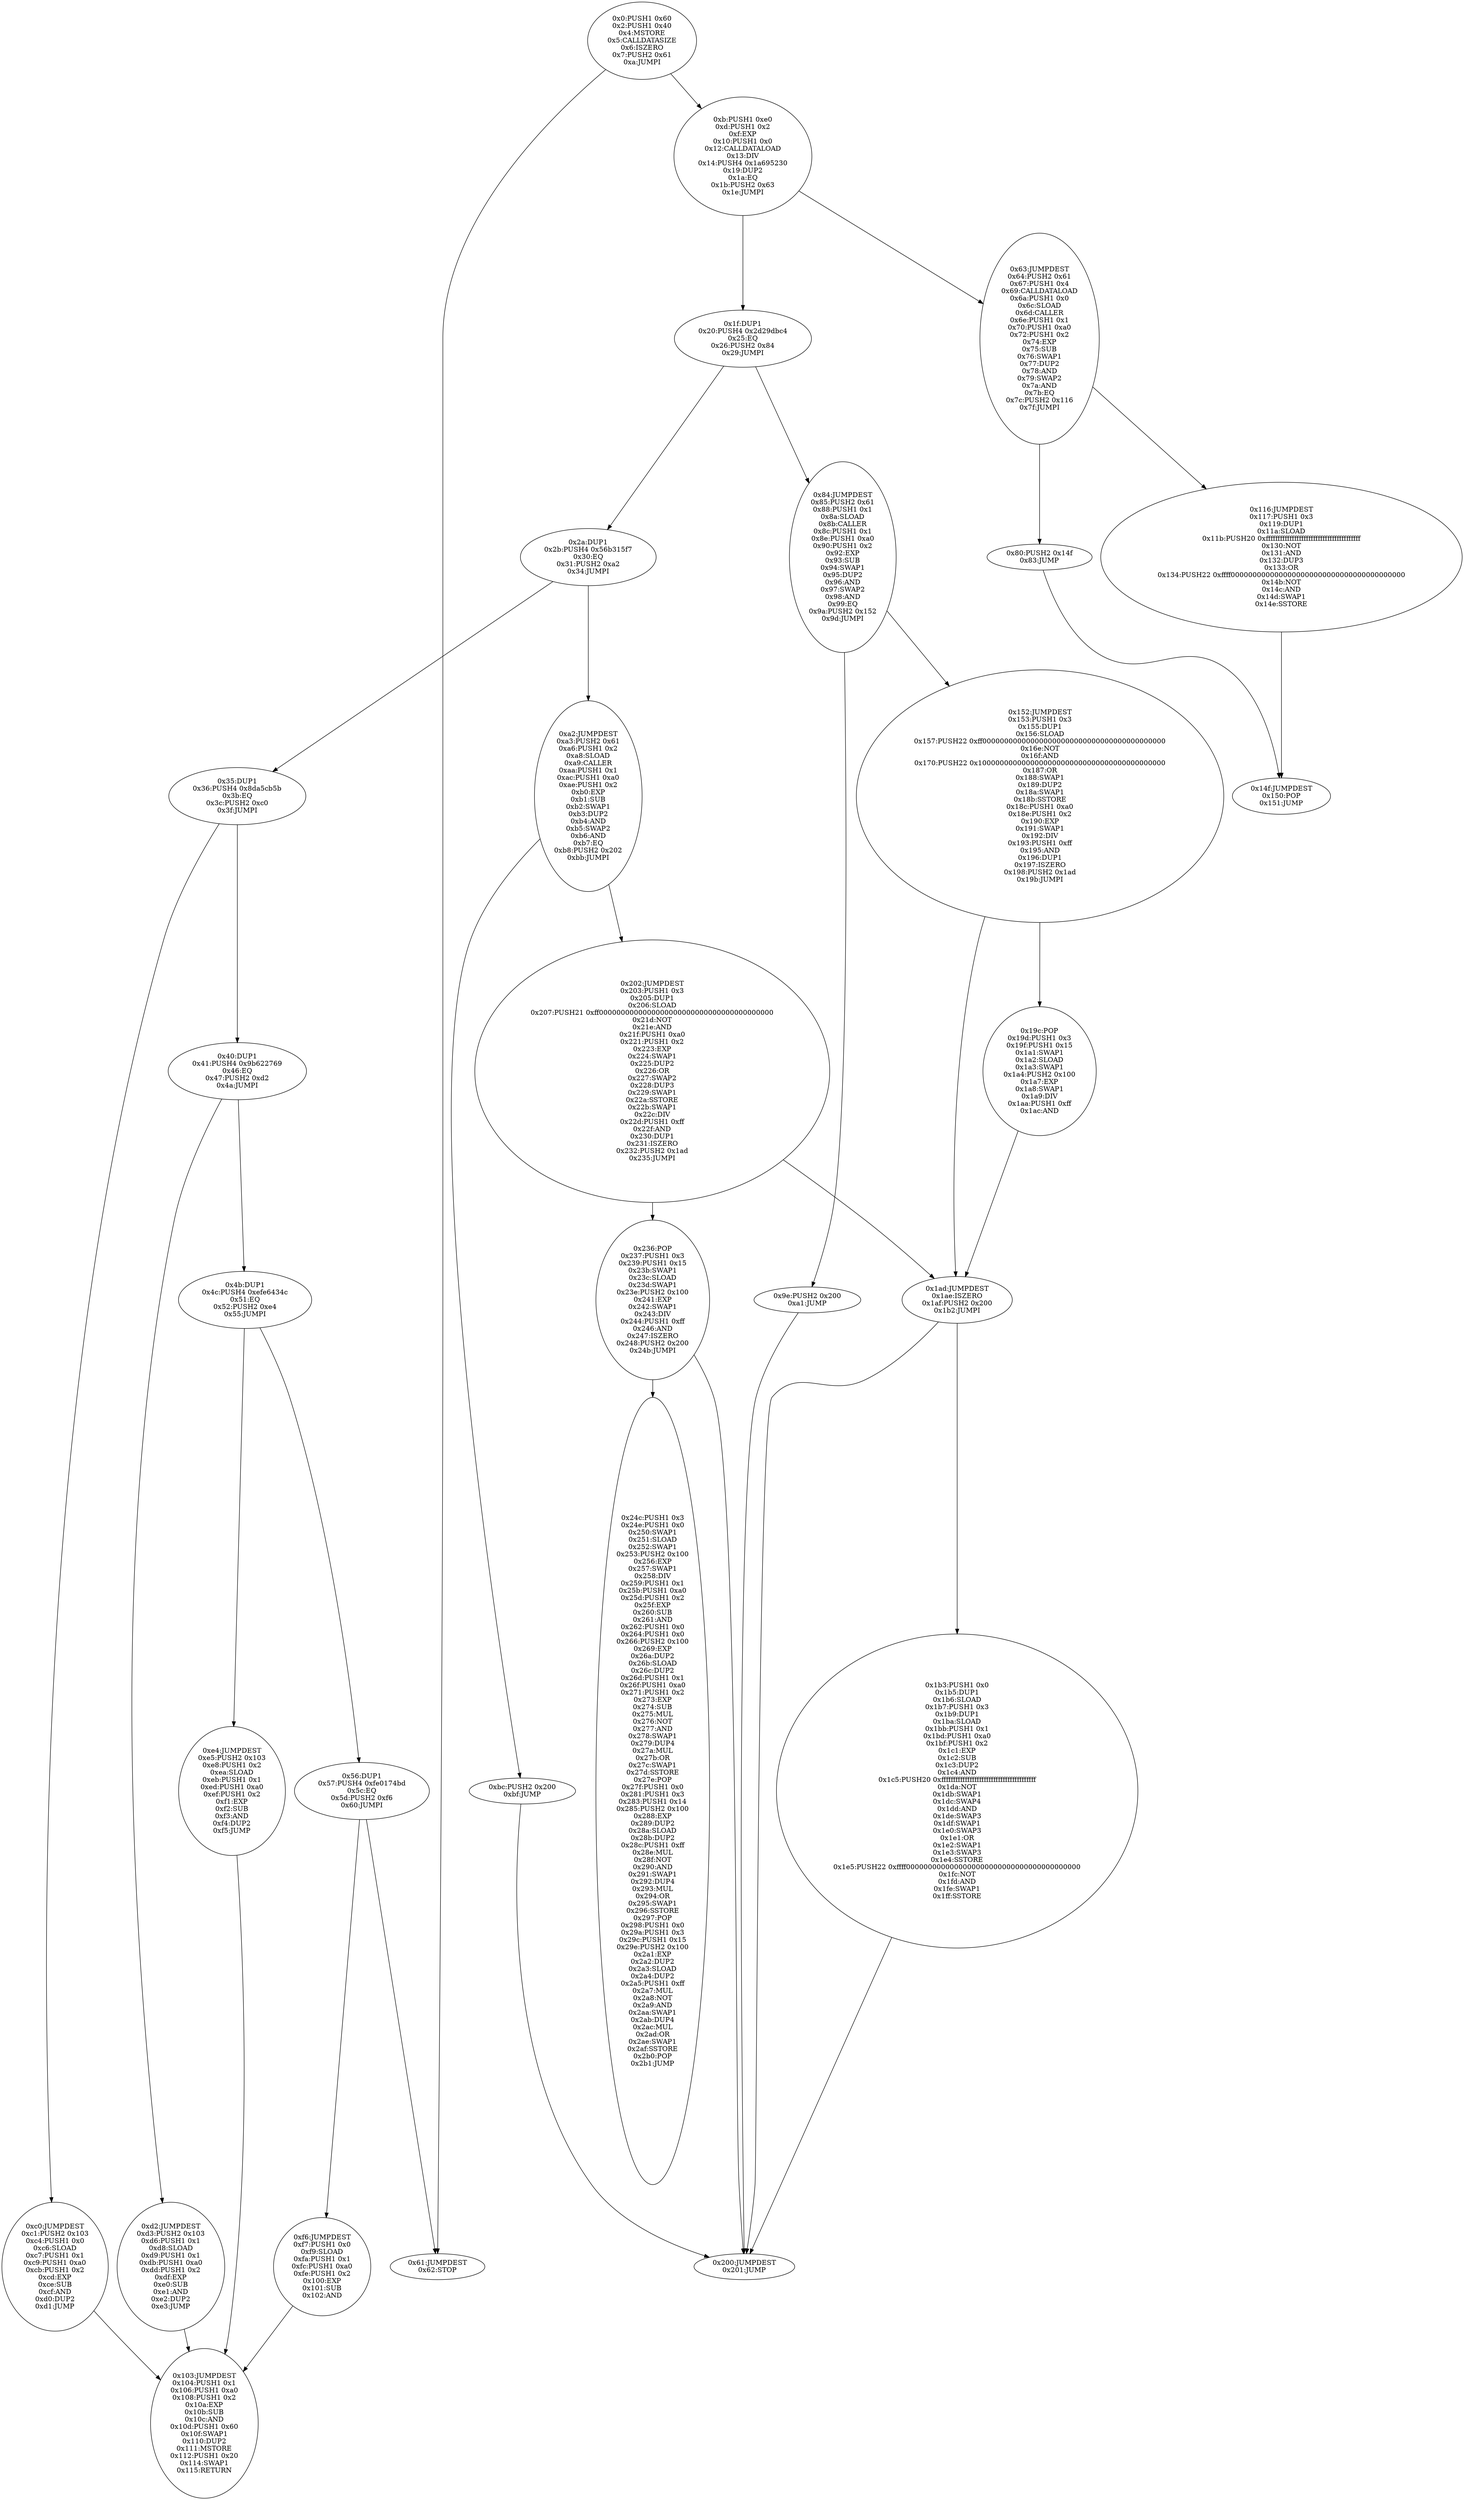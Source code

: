 digraph{
338[label="0x152:JUMPDEST
0x153:PUSH1 0x3
0x155:DUP1
0x156:SLOAD
0x157:PUSH22 0xff000000000000000000000000000000000000000000
0x16e:NOT
0x16f:AND
0x170:PUSH22 0x1000000000000000000000000000000000000000000
0x187:OR
0x188:SWAP1
0x189:DUP2
0x18a:SWAP1
0x18b:SSTORE
0x18c:PUSH1 0xa0
0x18e:PUSH1 0x2
0x190:EXP
0x191:SWAP1
0x192:DIV
0x193:PUSH1 0xff
0x195:AND
0x196:DUP1
0x197:ISZERO
0x198:PUSH2 0x1ad
0x19b:JUMPI"]
338 -> 429
338 -> 412
514[label="0x202:JUMPDEST
0x203:PUSH1 0x3
0x205:DUP1
0x206:SLOAD
0x207:PUSH21 0xff0000000000000000000000000000000000000000
0x21d:NOT
0x21e:AND
0x21f:PUSH1 0xa0
0x221:PUSH1 0x2
0x223:EXP
0x224:SWAP1
0x225:DUP2
0x226:OR
0x227:SWAP2
0x228:DUP3
0x229:SWAP1
0x22a:SSTORE
0x22b:SWAP1
0x22c:DIV
0x22d:PUSH1 0xff
0x22f:AND
0x230:DUP1
0x231:ISZERO
0x232:PUSH2 0x1ad
0x235:JUMPI"]
514 -> 429
514 -> 566
588[label="0x24c:PUSH1 0x3
0x24e:PUSH1 0x0
0x250:SWAP1
0x251:SLOAD
0x252:SWAP1
0x253:PUSH2 0x100
0x256:EXP
0x257:SWAP1
0x258:DIV
0x259:PUSH1 0x1
0x25b:PUSH1 0xa0
0x25d:PUSH1 0x2
0x25f:EXP
0x260:SUB
0x261:AND
0x262:PUSH1 0x0
0x264:PUSH1 0x0
0x266:PUSH2 0x100
0x269:EXP
0x26a:DUP2
0x26b:SLOAD
0x26c:DUP2
0x26d:PUSH1 0x1
0x26f:PUSH1 0xa0
0x271:PUSH1 0x2
0x273:EXP
0x274:SUB
0x275:MUL
0x276:NOT
0x277:AND
0x278:SWAP1
0x279:DUP4
0x27a:MUL
0x27b:OR
0x27c:SWAP1
0x27d:SSTORE
0x27e:POP
0x27f:PUSH1 0x0
0x281:PUSH1 0x3
0x283:PUSH1 0x14
0x285:PUSH2 0x100
0x288:EXP
0x289:DUP2
0x28a:SLOAD
0x28b:DUP2
0x28c:PUSH1 0xff
0x28e:MUL
0x28f:NOT
0x290:AND
0x291:SWAP1
0x292:DUP4
0x293:MUL
0x294:OR
0x295:SWAP1
0x296:SSTORE
0x297:POP
0x298:PUSH1 0x0
0x29a:PUSH1 0x3
0x29c:PUSH1 0x15
0x29e:PUSH2 0x100
0x2a1:EXP
0x2a2:DUP2
0x2a3:SLOAD
0x2a4:DUP2
0x2a5:PUSH1 0xff
0x2a7:MUL
0x2a8:NOT
0x2a9:AND
0x2aa:SWAP1
0x2ab:DUP4
0x2ac:MUL
0x2ad:OR
0x2ae:SWAP1
0x2af:SSTORE
0x2b0:POP
0x2b1:JUMP"]
64[label="0x40:DUP1
0x41:PUSH4 0x9b622769
0x46:EQ
0x47:PUSH2 0xd2
0x4a:JUMPI"]
64 -> 210
64 -> 75
435[label="0x1b3:PUSH1 0x0
0x1b5:DUP1
0x1b6:SLOAD
0x1b7:PUSH1 0x3
0x1b9:DUP1
0x1ba:SLOAD
0x1bb:PUSH1 0x1
0x1bd:PUSH1 0xa0
0x1bf:PUSH1 0x2
0x1c1:EXP
0x1c2:SUB
0x1c3:DUP2
0x1c4:AND
0x1c5:PUSH20 0xffffffffffffffffffffffffffffffffffffffff
0x1da:NOT
0x1db:SWAP1
0x1dc:SWAP4
0x1dd:AND
0x1de:SWAP3
0x1df:SWAP1
0x1e0:SWAP3
0x1e1:OR
0x1e2:SWAP1
0x1e3:SWAP3
0x1e4:SSTORE
0x1e5:PUSH22 0xffff0000000000000000000000000000000000000000
0x1fc:NOT
0x1fd:AND
0x1fe:SWAP1
0x1ff:SSTORE"]
435 -> 512
566[label="0x236:POP
0x237:PUSH1 0x3
0x239:PUSH1 0x15
0x23b:SWAP1
0x23c:SLOAD
0x23d:SWAP1
0x23e:PUSH2 0x100
0x241:EXP
0x242:SWAP1
0x243:DIV
0x244:PUSH1 0xff
0x246:AND
0x247:ISZERO
0x248:PUSH2 0x200
0x24b:JUMPI"]
566 -> 588
566 -> 512
53[label="0x35:DUP1
0x36:PUSH4 0x8da5cb5b
0x3b:EQ
0x3c:PUSH2 0xc0
0x3f:JUMPI"]
53 -> 64
53 -> 192
278[label="0x116:JUMPDEST
0x117:PUSH1 0x3
0x119:DUP1
0x11a:SLOAD
0x11b:PUSH20 0xffffffffffffffffffffffffffffffffffffffff
0x130:NOT
0x131:AND
0x132:DUP3
0x133:OR
0x134:PUSH22 0xffff0000000000000000000000000000000000000000
0x14b:NOT
0x14c:AND
0x14d:SWAP1
0x14e:SSTORE"]
278 -> 335
512[label="0x200:JUMPDEST
0x201:JUMP"]
192[label="0xc0:JUMPDEST
0xc1:PUSH2 0x103
0xc4:PUSH1 0x0
0xc6:SLOAD
0xc7:PUSH1 0x1
0xc9:PUSH1 0xa0
0xcb:PUSH1 0x2
0xcd:EXP
0xce:SUB
0xcf:AND
0xd0:DUP2
0xd1:JUMP"]
192 -> 259
188[label="0xbc:PUSH2 0x200
0xbf:JUMP"]
188 -> 512
412[label="0x19c:POP
0x19d:PUSH1 0x3
0x19f:PUSH1 0x15
0x1a1:SWAP1
0x1a2:SLOAD
0x1a3:SWAP1
0x1a4:PUSH2 0x100
0x1a7:EXP
0x1a8:SWAP1
0x1a9:DIV
0x1aa:PUSH1 0xff
0x1ac:AND"]
412 -> 429
75[label="0x4b:DUP1
0x4c:PUSH4 0xefe6434c
0x51:EQ
0x52:PUSH2 0xe4
0x55:JUMPI"]
75 -> 228
75 -> 86
128[label="0x80:PUSH2 0x14f
0x83:JUMP"]
128 -> 335
86[label="0x56:DUP1
0x57:PUSH4 0xfe0174bd
0x5c:EQ
0x5d:PUSH2 0xf6
0x60:JUMPI"]
86 -> 97
86 -> 246
97[label="0x61:JUMPDEST
0x62:STOP"]
132[label="0x84:JUMPDEST
0x85:PUSH2 0x61
0x88:PUSH1 0x1
0x8a:SLOAD
0x8b:CALLER
0x8c:PUSH1 0x1
0x8e:PUSH1 0xa0
0x90:PUSH1 0x2
0x92:EXP
0x93:SUB
0x94:SWAP1
0x95:DUP2
0x96:AND
0x97:SWAP2
0x98:AND
0x99:EQ
0x9a:PUSH2 0x152
0x9d:JUMPI"]
132 -> 338
132 -> 158
158[label="0x9e:PUSH2 0x200
0xa1:JUMP"]
158 -> 512
42[label="0x2a:DUP1
0x2b:PUSH4 0x56b315f7
0x30:EQ
0x31:PUSH2 0xa2
0x34:JUMPI"]
42 -> 53
42 -> 162
335[label="0x14f:JUMPDEST
0x150:POP
0x151:JUMP"]
162[label="0xa2:JUMPDEST
0xa3:PUSH2 0x61
0xa6:PUSH1 0x2
0xa8:SLOAD
0xa9:CALLER
0xaa:PUSH1 0x1
0xac:PUSH1 0xa0
0xae:PUSH1 0x2
0xb0:EXP
0xb1:SUB
0xb2:SWAP1
0xb3:DUP2
0xb4:AND
0xb5:SWAP2
0xb6:AND
0xb7:EQ
0xb8:PUSH2 0x202
0xbb:JUMPI"]
162 -> 188
162 -> 514
11[label="0xb:PUSH1 0xe0
0xd:PUSH1 0x2
0xf:EXP
0x10:PUSH1 0x0
0x12:CALLDATALOAD
0x13:DIV
0x14:PUSH4 0x1a695230
0x19:DUP2
0x1a:EQ
0x1b:PUSH2 0x63
0x1e:JUMPI"]
11 -> 99
11 -> 31
0[label="0x0:PUSH1 0x60
0x2:PUSH1 0x40
0x4:MSTORE
0x5:CALLDATASIZE
0x6:ISZERO
0x7:PUSH2 0x61
0xa:JUMPI"]
0 -> 97
0 -> 11
429[label="0x1ad:JUMPDEST
0x1ae:ISZERO
0x1af:PUSH2 0x200
0x1b2:JUMPI"]
429 -> 512
429 -> 435
31[label="0x1f:DUP1
0x20:PUSH4 0x2d29dbc4
0x25:EQ
0x26:PUSH2 0x84
0x29:JUMPI"]
31 -> 42
31 -> 132
228[label="0xe4:JUMPDEST
0xe5:PUSH2 0x103
0xe8:PUSH1 0x2
0xea:SLOAD
0xeb:PUSH1 0x1
0xed:PUSH1 0xa0
0xef:PUSH1 0x2
0xf1:EXP
0xf2:SUB
0xf3:AND
0xf4:DUP2
0xf5:JUMP"]
228 -> 259
210[label="0xd2:JUMPDEST
0xd3:PUSH2 0x103
0xd6:PUSH1 0x1
0xd8:SLOAD
0xd9:PUSH1 0x1
0xdb:PUSH1 0xa0
0xdd:PUSH1 0x2
0xdf:EXP
0xe0:SUB
0xe1:AND
0xe2:DUP2
0xe3:JUMP"]
210 -> 259
259[label="0x103:JUMPDEST
0x104:PUSH1 0x1
0x106:PUSH1 0xa0
0x108:PUSH1 0x2
0x10a:EXP
0x10b:SUB
0x10c:AND
0x10d:PUSH1 0x60
0x10f:SWAP1
0x110:DUP2
0x111:MSTORE
0x112:PUSH1 0x20
0x114:SWAP1
0x115:RETURN"]
246[label="0xf6:JUMPDEST
0xf7:PUSH1 0x0
0xf9:SLOAD
0xfa:PUSH1 0x1
0xfc:PUSH1 0xa0
0xfe:PUSH1 0x2
0x100:EXP
0x101:SUB
0x102:AND"]
246 -> 259
99[label="0x63:JUMPDEST
0x64:PUSH2 0x61
0x67:PUSH1 0x4
0x69:CALLDATALOAD
0x6a:PUSH1 0x0
0x6c:SLOAD
0x6d:CALLER
0x6e:PUSH1 0x1
0x70:PUSH1 0xa0
0x72:PUSH1 0x2
0x74:EXP
0x75:SUB
0x76:SWAP1
0x77:DUP2
0x78:AND
0x79:SWAP2
0x7a:AND
0x7b:EQ
0x7c:PUSH2 0x116
0x7f:JUMPI"]
99 -> 128
99 -> 278

}